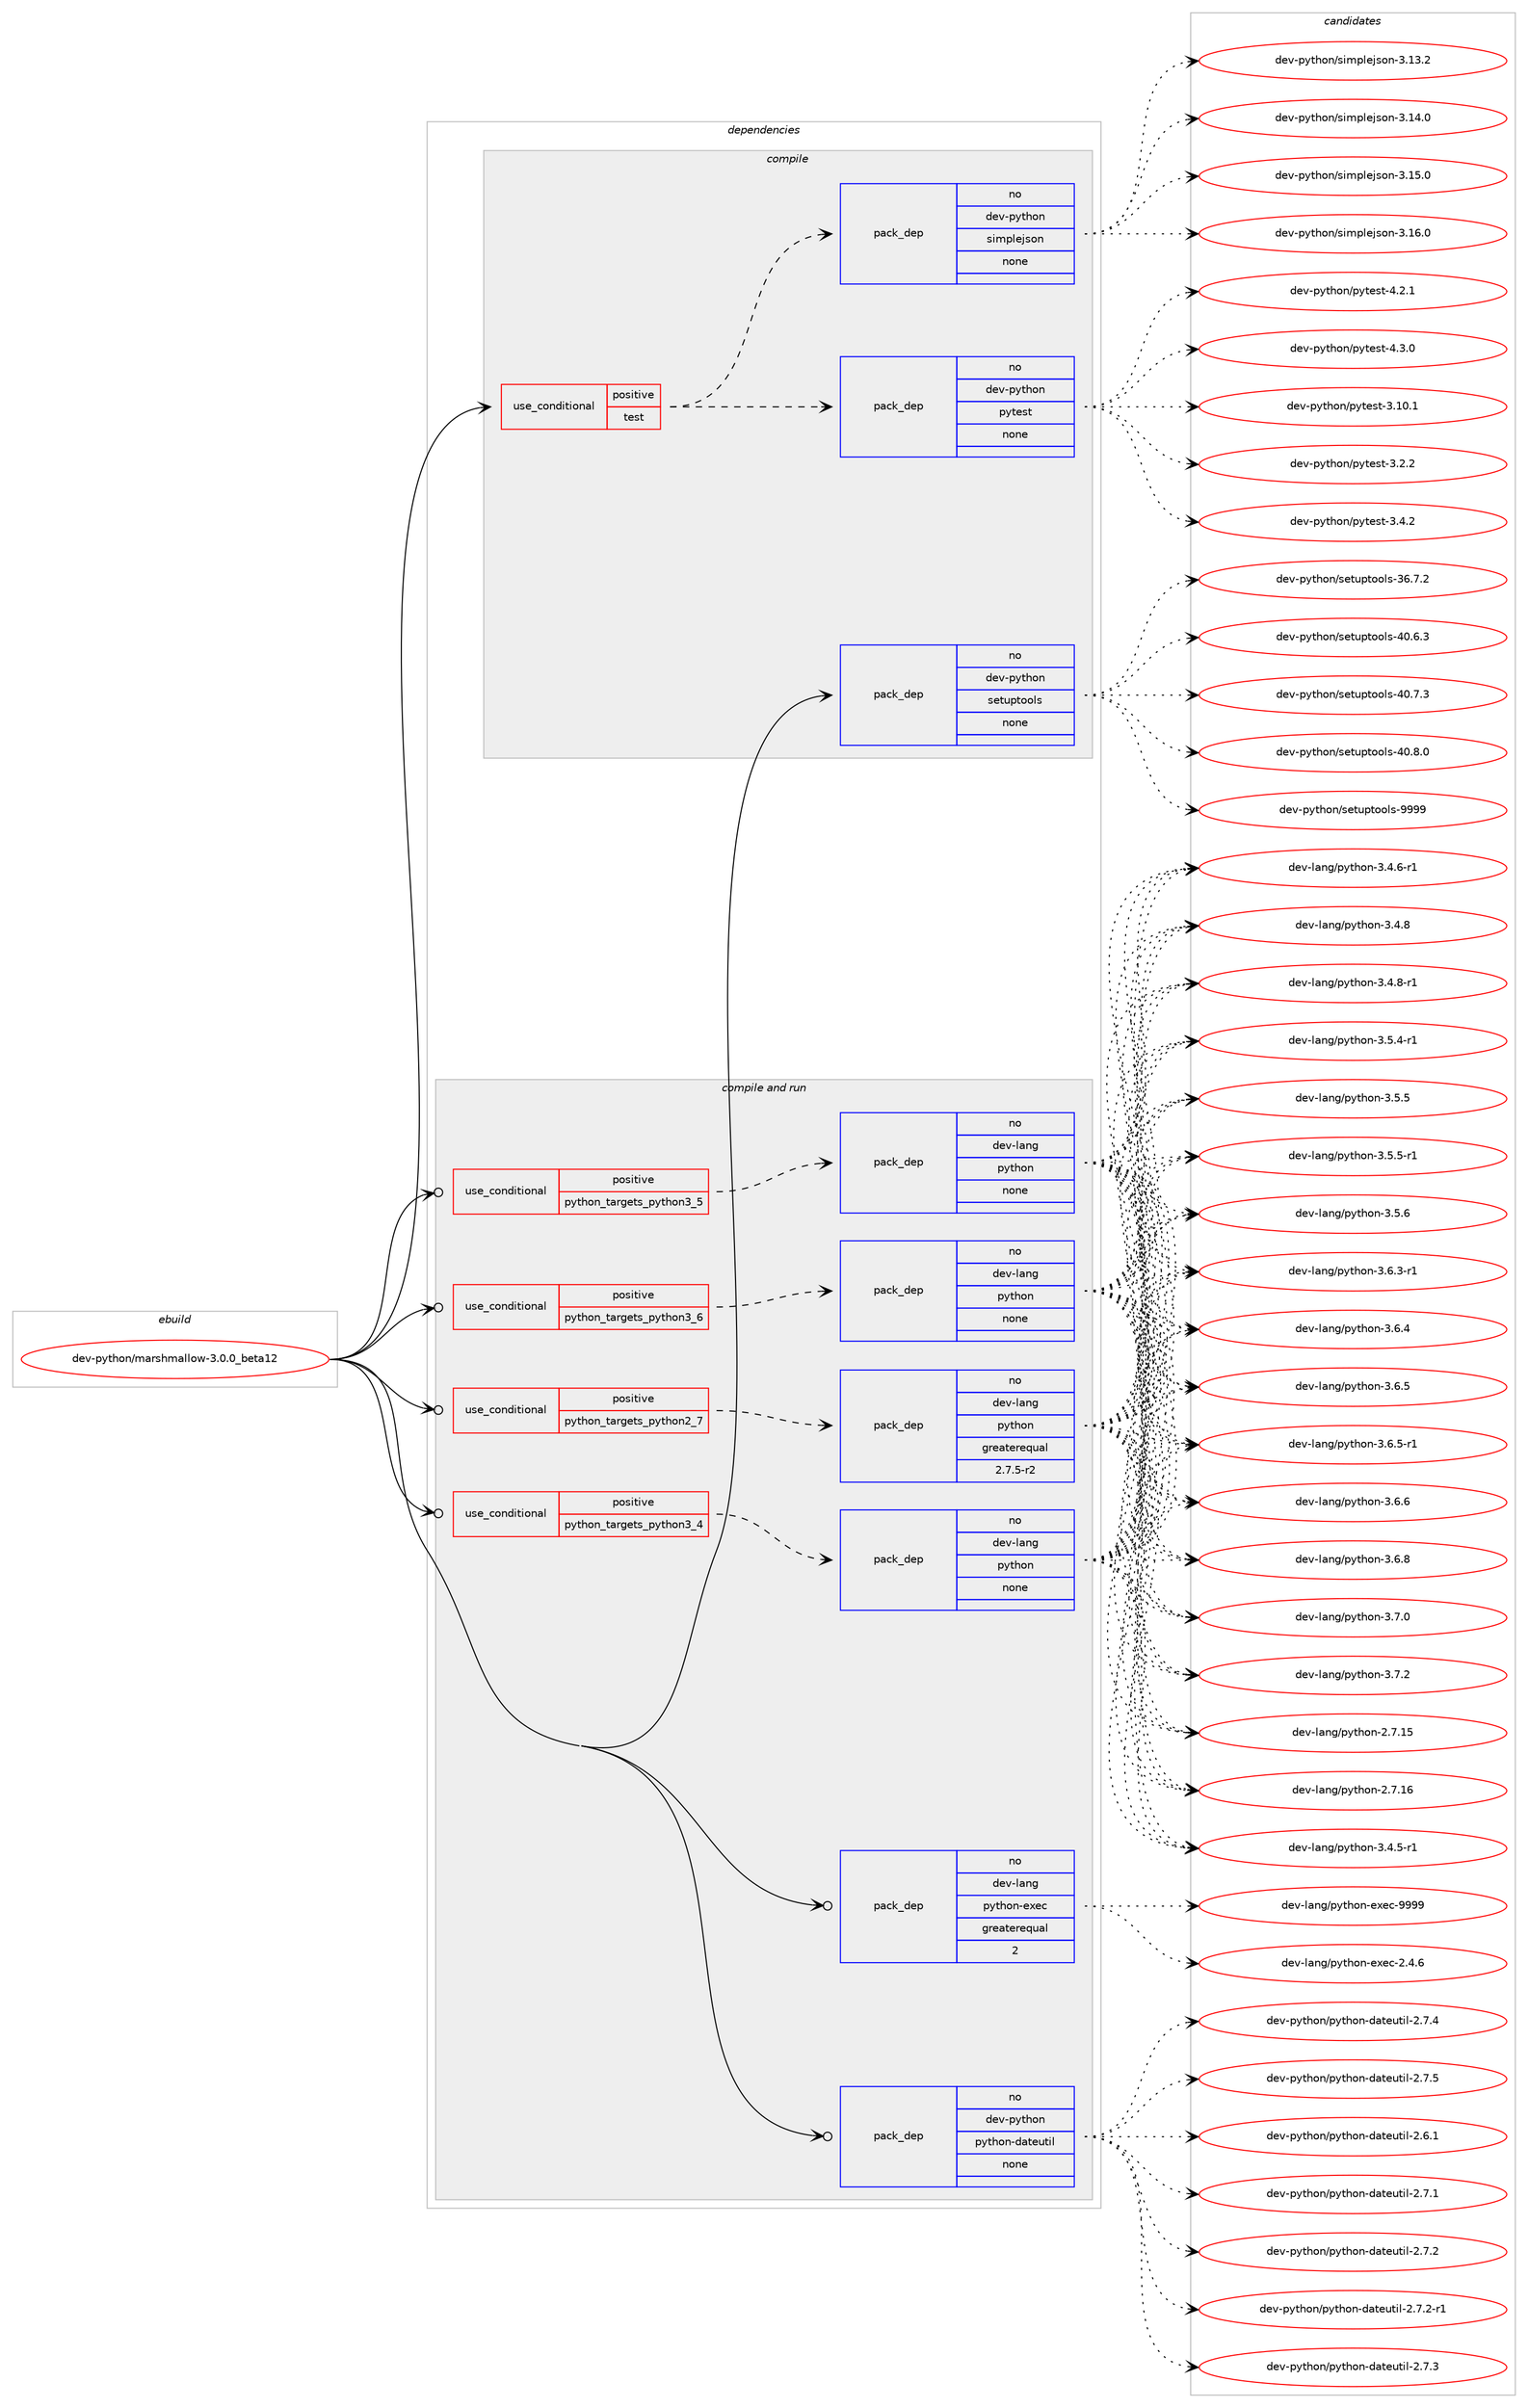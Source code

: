 digraph prolog {

# *************
# Graph options
# *************

newrank=true;
concentrate=true;
compound=true;
graph [rankdir=LR,fontname=Helvetica,fontsize=10,ranksep=1.5];#, ranksep=2.5, nodesep=0.2];
edge  [arrowhead=vee];
node  [fontname=Helvetica,fontsize=10];

# **********
# The ebuild
# **********

subgraph cluster_leftcol {
color=gray;
rank=same;
label=<<i>ebuild</i>>;
id [label="dev-python/marshmallow-3.0.0_beta12", color=red, width=4, href="../dev-python/marshmallow-3.0.0_beta12.svg"];
}

# ****************
# The dependencies
# ****************

subgraph cluster_midcol {
color=gray;
label=<<i>dependencies</i>>;
subgraph cluster_compile {
fillcolor="#eeeeee";
style=filled;
label=<<i>compile</i>>;
subgraph cond377297 {
dependency1418273 [label=<<TABLE BORDER="0" CELLBORDER="1" CELLSPACING="0" CELLPADDING="4"><TR><TD ROWSPAN="3" CELLPADDING="10">use_conditional</TD></TR><TR><TD>positive</TD></TR><TR><TD>test</TD></TR></TABLE>>, shape=none, color=red];
subgraph pack1017703 {
dependency1418274 [label=<<TABLE BORDER="0" CELLBORDER="1" CELLSPACING="0" CELLPADDING="4" WIDTH="220"><TR><TD ROWSPAN="6" CELLPADDING="30">pack_dep</TD></TR><TR><TD WIDTH="110">no</TD></TR><TR><TD>dev-python</TD></TR><TR><TD>pytest</TD></TR><TR><TD>none</TD></TR><TR><TD></TD></TR></TABLE>>, shape=none, color=blue];
}
dependency1418273:e -> dependency1418274:w [weight=20,style="dashed",arrowhead="vee"];
subgraph pack1017704 {
dependency1418275 [label=<<TABLE BORDER="0" CELLBORDER="1" CELLSPACING="0" CELLPADDING="4" WIDTH="220"><TR><TD ROWSPAN="6" CELLPADDING="30">pack_dep</TD></TR><TR><TD WIDTH="110">no</TD></TR><TR><TD>dev-python</TD></TR><TR><TD>simplejson</TD></TR><TR><TD>none</TD></TR><TR><TD></TD></TR></TABLE>>, shape=none, color=blue];
}
dependency1418273:e -> dependency1418275:w [weight=20,style="dashed",arrowhead="vee"];
}
id:e -> dependency1418273:w [weight=20,style="solid",arrowhead="vee"];
subgraph pack1017705 {
dependency1418276 [label=<<TABLE BORDER="0" CELLBORDER="1" CELLSPACING="0" CELLPADDING="4" WIDTH="220"><TR><TD ROWSPAN="6" CELLPADDING="30">pack_dep</TD></TR><TR><TD WIDTH="110">no</TD></TR><TR><TD>dev-python</TD></TR><TR><TD>setuptools</TD></TR><TR><TD>none</TD></TR><TR><TD></TD></TR></TABLE>>, shape=none, color=blue];
}
id:e -> dependency1418276:w [weight=20,style="solid",arrowhead="vee"];
}
subgraph cluster_compileandrun {
fillcolor="#eeeeee";
style=filled;
label=<<i>compile and run</i>>;
subgraph cond377298 {
dependency1418277 [label=<<TABLE BORDER="0" CELLBORDER="1" CELLSPACING="0" CELLPADDING="4"><TR><TD ROWSPAN="3" CELLPADDING="10">use_conditional</TD></TR><TR><TD>positive</TD></TR><TR><TD>python_targets_python2_7</TD></TR></TABLE>>, shape=none, color=red];
subgraph pack1017706 {
dependency1418278 [label=<<TABLE BORDER="0" CELLBORDER="1" CELLSPACING="0" CELLPADDING="4" WIDTH="220"><TR><TD ROWSPAN="6" CELLPADDING="30">pack_dep</TD></TR><TR><TD WIDTH="110">no</TD></TR><TR><TD>dev-lang</TD></TR><TR><TD>python</TD></TR><TR><TD>greaterequal</TD></TR><TR><TD>2.7.5-r2</TD></TR></TABLE>>, shape=none, color=blue];
}
dependency1418277:e -> dependency1418278:w [weight=20,style="dashed",arrowhead="vee"];
}
id:e -> dependency1418277:w [weight=20,style="solid",arrowhead="odotvee"];
subgraph cond377299 {
dependency1418279 [label=<<TABLE BORDER="0" CELLBORDER="1" CELLSPACING="0" CELLPADDING="4"><TR><TD ROWSPAN="3" CELLPADDING="10">use_conditional</TD></TR><TR><TD>positive</TD></TR><TR><TD>python_targets_python3_4</TD></TR></TABLE>>, shape=none, color=red];
subgraph pack1017707 {
dependency1418280 [label=<<TABLE BORDER="0" CELLBORDER="1" CELLSPACING="0" CELLPADDING="4" WIDTH="220"><TR><TD ROWSPAN="6" CELLPADDING="30">pack_dep</TD></TR><TR><TD WIDTH="110">no</TD></TR><TR><TD>dev-lang</TD></TR><TR><TD>python</TD></TR><TR><TD>none</TD></TR><TR><TD></TD></TR></TABLE>>, shape=none, color=blue];
}
dependency1418279:e -> dependency1418280:w [weight=20,style="dashed",arrowhead="vee"];
}
id:e -> dependency1418279:w [weight=20,style="solid",arrowhead="odotvee"];
subgraph cond377300 {
dependency1418281 [label=<<TABLE BORDER="0" CELLBORDER="1" CELLSPACING="0" CELLPADDING="4"><TR><TD ROWSPAN="3" CELLPADDING="10">use_conditional</TD></TR><TR><TD>positive</TD></TR><TR><TD>python_targets_python3_5</TD></TR></TABLE>>, shape=none, color=red];
subgraph pack1017708 {
dependency1418282 [label=<<TABLE BORDER="0" CELLBORDER="1" CELLSPACING="0" CELLPADDING="4" WIDTH="220"><TR><TD ROWSPAN="6" CELLPADDING="30">pack_dep</TD></TR><TR><TD WIDTH="110">no</TD></TR><TR><TD>dev-lang</TD></TR><TR><TD>python</TD></TR><TR><TD>none</TD></TR><TR><TD></TD></TR></TABLE>>, shape=none, color=blue];
}
dependency1418281:e -> dependency1418282:w [weight=20,style="dashed",arrowhead="vee"];
}
id:e -> dependency1418281:w [weight=20,style="solid",arrowhead="odotvee"];
subgraph cond377301 {
dependency1418283 [label=<<TABLE BORDER="0" CELLBORDER="1" CELLSPACING="0" CELLPADDING="4"><TR><TD ROWSPAN="3" CELLPADDING="10">use_conditional</TD></TR><TR><TD>positive</TD></TR><TR><TD>python_targets_python3_6</TD></TR></TABLE>>, shape=none, color=red];
subgraph pack1017709 {
dependency1418284 [label=<<TABLE BORDER="0" CELLBORDER="1" CELLSPACING="0" CELLPADDING="4" WIDTH="220"><TR><TD ROWSPAN="6" CELLPADDING="30">pack_dep</TD></TR><TR><TD WIDTH="110">no</TD></TR><TR><TD>dev-lang</TD></TR><TR><TD>python</TD></TR><TR><TD>none</TD></TR><TR><TD></TD></TR></TABLE>>, shape=none, color=blue];
}
dependency1418283:e -> dependency1418284:w [weight=20,style="dashed",arrowhead="vee"];
}
id:e -> dependency1418283:w [weight=20,style="solid",arrowhead="odotvee"];
subgraph pack1017710 {
dependency1418285 [label=<<TABLE BORDER="0" CELLBORDER="1" CELLSPACING="0" CELLPADDING="4" WIDTH="220"><TR><TD ROWSPAN="6" CELLPADDING="30">pack_dep</TD></TR><TR><TD WIDTH="110">no</TD></TR><TR><TD>dev-lang</TD></TR><TR><TD>python-exec</TD></TR><TR><TD>greaterequal</TD></TR><TR><TD>2</TD></TR></TABLE>>, shape=none, color=blue];
}
id:e -> dependency1418285:w [weight=20,style="solid",arrowhead="odotvee"];
subgraph pack1017711 {
dependency1418286 [label=<<TABLE BORDER="0" CELLBORDER="1" CELLSPACING="0" CELLPADDING="4" WIDTH="220"><TR><TD ROWSPAN="6" CELLPADDING="30">pack_dep</TD></TR><TR><TD WIDTH="110">no</TD></TR><TR><TD>dev-python</TD></TR><TR><TD>python-dateutil</TD></TR><TR><TD>none</TD></TR><TR><TD></TD></TR></TABLE>>, shape=none, color=blue];
}
id:e -> dependency1418286:w [weight=20,style="solid",arrowhead="odotvee"];
}
subgraph cluster_run {
fillcolor="#eeeeee";
style=filled;
label=<<i>run</i>>;
}
}

# **************
# The candidates
# **************

subgraph cluster_choices {
rank=same;
color=gray;
label=<<i>candidates</i>>;

subgraph choice1017703 {
color=black;
nodesep=1;
choice100101118451121211161041111104711212111610111511645514649484649 [label="dev-python/pytest-3.10.1", color=red, width=4,href="../dev-python/pytest-3.10.1.svg"];
choice1001011184511212111610411111047112121116101115116455146504650 [label="dev-python/pytest-3.2.2", color=red, width=4,href="../dev-python/pytest-3.2.2.svg"];
choice1001011184511212111610411111047112121116101115116455146524650 [label="dev-python/pytest-3.4.2", color=red, width=4,href="../dev-python/pytest-3.4.2.svg"];
choice1001011184511212111610411111047112121116101115116455246504649 [label="dev-python/pytest-4.2.1", color=red, width=4,href="../dev-python/pytest-4.2.1.svg"];
choice1001011184511212111610411111047112121116101115116455246514648 [label="dev-python/pytest-4.3.0", color=red, width=4,href="../dev-python/pytest-4.3.0.svg"];
dependency1418274:e -> choice100101118451121211161041111104711212111610111511645514649484649:w [style=dotted,weight="100"];
dependency1418274:e -> choice1001011184511212111610411111047112121116101115116455146504650:w [style=dotted,weight="100"];
dependency1418274:e -> choice1001011184511212111610411111047112121116101115116455146524650:w [style=dotted,weight="100"];
dependency1418274:e -> choice1001011184511212111610411111047112121116101115116455246504649:w [style=dotted,weight="100"];
dependency1418274:e -> choice1001011184511212111610411111047112121116101115116455246514648:w [style=dotted,weight="100"];
}
subgraph choice1017704 {
color=black;
nodesep=1;
choice100101118451121211161041111104711510510911210810110611511111045514649514650 [label="dev-python/simplejson-3.13.2", color=red, width=4,href="../dev-python/simplejson-3.13.2.svg"];
choice100101118451121211161041111104711510510911210810110611511111045514649524648 [label="dev-python/simplejson-3.14.0", color=red, width=4,href="../dev-python/simplejson-3.14.0.svg"];
choice100101118451121211161041111104711510510911210810110611511111045514649534648 [label="dev-python/simplejson-3.15.0", color=red, width=4,href="../dev-python/simplejson-3.15.0.svg"];
choice100101118451121211161041111104711510510911210810110611511111045514649544648 [label="dev-python/simplejson-3.16.0", color=red, width=4,href="../dev-python/simplejson-3.16.0.svg"];
dependency1418275:e -> choice100101118451121211161041111104711510510911210810110611511111045514649514650:w [style=dotted,weight="100"];
dependency1418275:e -> choice100101118451121211161041111104711510510911210810110611511111045514649524648:w [style=dotted,weight="100"];
dependency1418275:e -> choice100101118451121211161041111104711510510911210810110611511111045514649534648:w [style=dotted,weight="100"];
dependency1418275:e -> choice100101118451121211161041111104711510510911210810110611511111045514649544648:w [style=dotted,weight="100"];
}
subgraph choice1017705 {
color=black;
nodesep=1;
choice100101118451121211161041111104711510111611711211611111110811545515446554650 [label="dev-python/setuptools-36.7.2", color=red, width=4,href="../dev-python/setuptools-36.7.2.svg"];
choice100101118451121211161041111104711510111611711211611111110811545524846544651 [label="dev-python/setuptools-40.6.3", color=red, width=4,href="../dev-python/setuptools-40.6.3.svg"];
choice100101118451121211161041111104711510111611711211611111110811545524846554651 [label="dev-python/setuptools-40.7.3", color=red, width=4,href="../dev-python/setuptools-40.7.3.svg"];
choice100101118451121211161041111104711510111611711211611111110811545524846564648 [label="dev-python/setuptools-40.8.0", color=red, width=4,href="../dev-python/setuptools-40.8.0.svg"];
choice10010111845112121116104111110471151011161171121161111111081154557575757 [label="dev-python/setuptools-9999", color=red, width=4,href="../dev-python/setuptools-9999.svg"];
dependency1418276:e -> choice100101118451121211161041111104711510111611711211611111110811545515446554650:w [style=dotted,weight="100"];
dependency1418276:e -> choice100101118451121211161041111104711510111611711211611111110811545524846544651:w [style=dotted,weight="100"];
dependency1418276:e -> choice100101118451121211161041111104711510111611711211611111110811545524846554651:w [style=dotted,weight="100"];
dependency1418276:e -> choice100101118451121211161041111104711510111611711211611111110811545524846564648:w [style=dotted,weight="100"];
dependency1418276:e -> choice10010111845112121116104111110471151011161171121161111111081154557575757:w [style=dotted,weight="100"];
}
subgraph choice1017706 {
color=black;
nodesep=1;
choice10010111845108971101034711212111610411111045504655464953 [label="dev-lang/python-2.7.15", color=red, width=4,href="../dev-lang/python-2.7.15.svg"];
choice10010111845108971101034711212111610411111045504655464954 [label="dev-lang/python-2.7.16", color=red, width=4,href="../dev-lang/python-2.7.16.svg"];
choice1001011184510897110103471121211161041111104551465246534511449 [label="dev-lang/python-3.4.5-r1", color=red, width=4,href="../dev-lang/python-3.4.5-r1.svg"];
choice1001011184510897110103471121211161041111104551465246544511449 [label="dev-lang/python-3.4.6-r1", color=red, width=4,href="../dev-lang/python-3.4.6-r1.svg"];
choice100101118451089711010347112121116104111110455146524656 [label="dev-lang/python-3.4.8", color=red, width=4,href="../dev-lang/python-3.4.8.svg"];
choice1001011184510897110103471121211161041111104551465246564511449 [label="dev-lang/python-3.4.8-r1", color=red, width=4,href="../dev-lang/python-3.4.8-r1.svg"];
choice1001011184510897110103471121211161041111104551465346524511449 [label="dev-lang/python-3.5.4-r1", color=red, width=4,href="../dev-lang/python-3.5.4-r1.svg"];
choice100101118451089711010347112121116104111110455146534653 [label="dev-lang/python-3.5.5", color=red, width=4,href="../dev-lang/python-3.5.5.svg"];
choice1001011184510897110103471121211161041111104551465346534511449 [label="dev-lang/python-3.5.5-r1", color=red, width=4,href="../dev-lang/python-3.5.5-r1.svg"];
choice100101118451089711010347112121116104111110455146534654 [label="dev-lang/python-3.5.6", color=red, width=4,href="../dev-lang/python-3.5.6.svg"];
choice1001011184510897110103471121211161041111104551465446514511449 [label="dev-lang/python-3.6.3-r1", color=red, width=4,href="../dev-lang/python-3.6.3-r1.svg"];
choice100101118451089711010347112121116104111110455146544652 [label="dev-lang/python-3.6.4", color=red, width=4,href="../dev-lang/python-3.6.4.svg"];
choice100101118451089711010347112121116104111110455146544653 [label="dev-lang/python-3.6.5", color=red, width=4,href="../dev-lang/python-3.6.5.svg"];
choice1001011184510897110103471121211161041111104551465446534511449 [label="dev-lang/python-3.6.5-r1", color=red, width=4,href="../dev-lang/python-3.6.5-r1.svg"];
choice100101118451089711010347112121116104111110455146544654 [label="dev-lang/python-3.6.6", color=red, width=4,href="../dev-lang/python-3.6.6.svg"];
choice100101118451089711010347112121116104111110455146544656 [label="dev-lang/python-3.6.8", color=red, width=4,href="../dev-lang/python-3.6.8.svg"];
choice100101118451089711010347112121116104111110455146554648 [label="dev-lang/python-3.7.0", color=red, width=4,href="../dev-lang/python-3.7.0.svg"];
choice100101118451089711010347112121116104111110455146554650 [label="dev-lang/python-3.7.2", color=red, width=4,href="../dev-lang/python-3.7.2.svg"];
dependency1418278:e -> choice10010111845108971101034711212111610411111045504655464953:w [style=dotted,weight="100"];
dependency1418278:e -> choice10010111845108971101034711212111610411111045504655464954:w [style=dotted,weight="100"];
dependency1418278:e -> choice1001011184510897110103471121211161041111104551465246534511449:w [style=dotted,weight="100"];
dependency1418278:e -> choice1001011184510897110103471121211161041111104551465246544511449:w [style=dotted,weight="100"];
dependency1418278:e -> choice100101118451089711010347112121116104111110455146524656:w [style=dotted,weight="100"];
dependency1418278:e -> choice1001011184510897110103471121211161041111104551465246564511449:w [style=dotted,weight="100"];
dependency1418278:e -> choice1001011184510897110103471121211161041111104551465346524511449:w [style=dotted,weight="100"];
dependency1418278:e -> choice100101118451089711010347112121116104111110455146534653:w [style=dotted,weight="100"];
dependency1418278:e -> choice1001011184510897110103471121211161041111104551465346534511449:w [style=dotted,weight="100"];
dependency1418278:e -> choice100101118451089711010347112121116104111110455146534654:w [style=dotted,weight="100"];
dependency1418278:e -> choice1001011184510897110103471121211161041111104551465446514511449:w [style=dotted,weight="100"];
dependency1418278:e -> choice100101118451089711010347112121116104111110455146544652:w [style=dotted,weight="100"];
dependency1418278:e -> choice100101118451089711010347112121116104111110455146544653:w [style=dotted,weight="100"];
dependency1418278:e -> choice1001011184510897110103471121211161041111104551465446534511449:w [style=dotted,weight="100"];
dependency1418278:e -> choice100101118451089711010347112121116104111110455146544654:w [style=dotted,weight="100"];
dependency1418278:e -> choice100101118451089711010347112121116104111110455146544656:w [style=dotted,weight="100"];
dependency1418278:e -> choice100101118451089711010347112121116104111110455146554648:w [style=dotted,weight="100"];
dependency1418278:e -> choice100101118451089711010347112121116104111110455146554650:w [style=dotted,weight="100"];
}
subgraph choice1017707 {
color=black;
nodesep=1;
choice10010111845108971101034711212111610411111045504655464953 [label="dev-lang/python-2.7.15", color=red, width=4,href="../dev-lang/python-2.7.15.svg"];
choice10010111845108971101034711212111610411111045504655464954 [label="dev-lang/python-2.7.16", color=red, width=4,href="../dev-lang/python-2.7.16.svg"];
choice1001011184510897110103471121211161041111104551465246534511449 [label="dev-lang/python-3.4.5-r1", color=red, width=4,href="../dev-lang/python-3.4.5-r1.svg"];
choice1001011184510897110103471121211161041111104551465246544511449 [label="dev-lang/python-3.4.6-r1", color=red, width=4,href="../dev-lang/python-3.4.6-r1.svg"];
choice100101118451089711010347112121116104111110455146524656 [label="dev-lang/python-3.4.8", color=red, width=4,href="../dev-lang/python-3.4.8.svg"];
choice1001011184510897110103471121211161041111104551465246564511449 [label="dev-lang/python-3.4.8-r1", color=red, width=4,href="../dev-lang/python-3.4.8-r1.svg"];
choice1001011184510897110103471121211161041111104551465346524511449 [label="dev-lang/python-3.5.4-r1", color=red, width=4,href="../dev-lang/python-3.5.4-r1.svg"];
choice100101118451089711010347112121116104111110455146534653 [label="dev-lang/python-3.5.5", color=red, width=4,href="../dev-lang/python-3.5.5.svg"];
choice1001011184510897110103471121211161041111104551465346534511449 [label="dev-lang/python-3.5.5-r1", color=red, width=4,href="../dev-lang/python-3.5.5-r1.svg"];
choice100101118451089711010347112121116104111110455146534654 [label="dev-lang/python-3.5.6", color=red, width=4,href="../dev-lang/python-3.5.6.svg"];
choice1001011184510897110103471121211161041111104551465446514511449 [label="dev-lang/python-3.6.3-r1", color=red, width=4,href="../dev-lang/python-3.6.3-r1.svg"];
choice100101118451089711010347112121116104111110455146544652 [label="dev-lang/python-3.6.4", color=red, width=4,href="../dev-lang/python-3.6.4.svg"];
choice100101118451089711010347112121116104111110455146544653 [label="dev-lang/python-3.6.5", color=red, width=4,href="../dev-lang/python-3.6.5.svg"];
choice1001011184510897110103471121211161041111104551465446534511449 [label="dev-lang/python-3.6.5-r1", color=red, width=4,href="../dev-lang/python-3.6.5-r1.svg"];
choice100101118451089711010347112121116104111110455146544654 [label="dev-lang/python-3.6.6", color=red, width=4,href="../dev-lang/python-3.6.6.svg"];
choice100101118451089711010347112121116104111110455146544656 [label="dev-lang/python-3.6.8", color=red, width=4,href="../dev-lang/python-3.6.8.svg"];
choice100101118451089711010347112121116104111110455146554648 [label="dev-lang/python-3.7.0", color=red, width=4,href="../dev-lang/python-3.7.0.svg"];
choice100101118451089711010347112121116104111110455146554650 [label="dev-lang/python-3.7.2", color=red, width=4,href="../dev-lang/python-3.7.2.svg"];
dependency1418280:e -> choice10010111845108971101034711212111610411111045504655464953:w [style=dotted,weight="100"];
dependency1418280:e -> choice10010111845108971101034711212111610411111045504655464954:w [style=dotted,weight="100"];
dependency1418280:e -> choice1001011184510897110103471121211161041111104551465246534511449:w [style=dotted,weight="100"];
dependency1418280:e -> choice1001011184510897110103471121211161041111104551465246544511449:w [style=dotted,weight="100"];
dependency1418280:e -> choice100101118451089711010347112121116104111110455146524656:w [style=dotted,weight="100"];
dependency1418280:e -> choice1001011184510897110103471121211161041111104551465246564511449:w [style=dotted,weight="100"];
dependency1418280:e -> choice1001011184510897110103471121211161041111104551465346524511449:w [style=dotted,weight="100"];
dependency1418280:e -> choice100101118451089711010347112121116104111110455146534653:w [style=dotted,weight="100"];
dependency1418280:e -> choice1001011184510897110103471121211161041111104551465346534511449:w [style=dotted,weight="100"];
dependency1418280:e -> choice100101118451089711010347112121116104111110455146534654:w [style=dotted,weight="100"];
dependency1418280:e -> choice1001011184510897110103471121211161041111104551465446514511449:w [style=dotted,weight="100"];
dependency1418280:e -> choice100101118451089711010347112121116104111110455146544652:w [style=dotted,weight="100"];
dependency1418280:e -> choice100101118451089711010347112121116104111110455146544653:w [style=dotted,weight="100"];
dependency1418280:e -> choice1001011184510897110103471121211161041111104551465446534511449:w [style=dotted,weight="100"];
dependency1418280:e -> choice100101118451089711010347112121116104111110455146544654:w [style=dotted,weight="100"];
dependency1418280:e -> choice100101118451089711010347112121116104111110455146544656:w [style=dotted,weight="100"];
dependency1418280:e -> choice100101118451089711010347112121116104111110455146554648:w [style=dotted,weight="100"];
dependency1418280:e -> choice100101118451089711010347112121116104111110455146554650:w [style=dotted,weight="100"];
}
subgraph choice1017708 {
color=black;
nodesep=1;
choice10010111845108971101034711212111610411111045504655464953 [label="dev-lang/python-2.7.15", color=red, width=4,href="../dev-lang/python-2.7.15.svg"];
choice10010111845108971101034711212111610411111045504655464954 [label="dev-lang/python-2.7.16", color=red, width=4,href="../dev-lang/python-2.7.16.svg"];
choice1001011184510897110103471121211161041111104551465246534511449 [label="dev-lang/python-3.4.5-r1", color=red, width=4,href="../dev-lang/python-3.4.5-r1.svg"];
choice1001011184510897110103471121211161041111104551465246544511449 [label="dev-lang/python-3.4.6-r1", color=red, width=4,href="../dev-lang/python-3.4.6-r1.svg"];
choice100101118451089711010347112121116104111110455146524656 [label="dev-lang/python-3.4.8", color=red, width=4,href="../dev-lang/python-3.4.8.svg"];
choice1001011184510897110103471121211161041111104551465246564511449 [label="dev-lang/python-3.4.8-r1", color=red, width=4,href="../dev-lang/python-3.4.8-r1.svg"];
choice1001011184510897110103471121211161041111104551465346524511449 [label="dev-lang/python-3.5.4-r1", color=red, width=4,href="../dev-lang/python-3.5.4-r1.svg"];
choice100101118451089711010347112121116104111110455146534653 [label="dev-lang/python-3.5.5", color=red, width=4,href="../dev-lang/python-3.5.5.svg"];
choice1001011184510897110103471121211161041111104551465346534511449 [label="dev-lang/python-3.5.5-r1", color=red, width=4,href="../dev-lang/python-3.5.5-r1.svg"];
choice100101118451089711010347112121116104111110455146534654 [label="dev-lang/python-3.5.6", color=red, width=4,href="../dev-lang/python-3.5.6.svg"];
choice1001011184510897110103471121211161041111104551465446514511449 [label="dev-lang/python-3.6.3-r1", color=red, width=4,href="../dev-lang/python-3.6.3-r1.svg"];
choice100101118451089711010347112121116104111110455146544652 [label="dev-lang/python-3.6.4", color=red, width=4,href="../dev-lang/python-3.6.4.svg"];
choice100101118451089711010347112121116104111110455146544653 [label="dev-lang/python-3.6.5", color=red, width=4,href="../dev-lang/python-3.6.5.svg"];
choice1001011184510897110103471121211161041111104551465446534511449 [label="dev-lang/python-3.6.5-r1", color=red, width=4,href="../dev-lang/python-3.6.5-r1.svg"];
choice100101118451089711010347112121116104111110455146544654 [label="dev-lang/python-3.6.6", color=red, width=4,href="../dev-lang/python-3.6.6.svg"];
choice100101118451089711010347112121116104111110455146544656 [label="dev-lang/python-3.6.8", color=red, width=4,href="../dev-lang/python-3.6.8.svg"];
choice100101118451089711010347112121116104111110455146554648 [label="dev-lang/python-3.7.0", color=red, width=4,href="../dev-lang/python-3.7.0.svg"];
choice100101118451089711010347112121116104111110455146554650 [label="dev-lang/python-3.7.2", color=red, width=4,href="../dev-lang/python-3.7.2.svg"];
dependency1418282:e -> choice10010111845108971101034711212111610411111045504655464953:w [style=dotted,weight="100"];
dependency1418282:e -> choice10010111845108971101034711212111610411111045504655464954:w [style=dotted,weight="100"];
dependency1418282:e -> choice1001011184510897110103471121211161041111104551465246534511449:w [style=dotted,weight="100"];
dependency1418282:e -> choice1001011184510897110103471121211161041111104551465246544511449:w [style=dotted,weight="100"];
dependency1418282:e -> choice100101118451089711010347112121116104111110455146524656:w [style=dotted,weight="100"];
dependency1418282:e -> choice1001011184510897110103471121211161041111104551465246564511449:w [style=dotted,weight="100"];
dependency1418282:e -> choice1001011184510897110103471121211161041111104551465346524511449:w [style=dotted,weight="100"];
dependency1418282:e -> choice100101118451089711010347112121116104111110455146534653:w [style=dotted,weight="100"];
dependency1418282:e -> choice1001011184510897110103471121211161041111104551465346534511449:w [style=dotted,weight="100"];
dependency1418282:e -> choice100101118451089711010347112121116104111110455146534654:w [style=dotted,weight="100"];
dependency1418282:e -> choice1001011184510897110103471121211161041111104551465446514511449:w [style=dotted,weight="100"];
dependency1418282:e -> choice100101118451089711010347112121116104111110455146544652:w [style=dotted,weight="100"];
dependency1418282:e -> choice100101118451089711010347112121116104111110455146544653:w [style=dotted,weight="100"];
dependency1418282:e -> choice1001011184510897110103471121211161041111104551465446534511449:w [style=dotted,weight="100"];
dependency1418282:e -> choice100101118451089711010347112121116104111110455146544654:w [style=dotted,weight="100"];
dependency1418282:e -> choice100101118451089711010347112121116104111110455146544656:w [style=dotted,weight="100"];
dependency1418282:e -> choice100101118451089711010347112121116104111110455146554648:w [style=dotted,weight="100"];
dependency1418282:e -> choice100101118451089711010347112121116104111110455146554650:w [style=dotted,weight="100"];
}
subgraph choice1017709 {
color=black;
nodesep=1;
choice10010111845108971101034711212111610411111045504655464953 [label="dev-lang/python-2.7.15", color=red, width=4,href="../dev-lang/python-2.7.15.svg"];
choice10010111845108971101034711212111610411111045504655464954 [label="dev-lang/python-2.7.16", color=red, width=4,href="../dev-lang/python-2.7.16.svg"];
choice1001011184510897110103471121211161041111104551465246534511449 [label="dev-lang/python-3.4.5-r1", color=red, width=4,href="../dev-lang/python-3.4.5-r1.svg"];
choice1001011184510897110103471121211161041111104551465246544511449 [label="dev-lang/python-3.4.6-r1", color=red, width=4,href="../dev-lang/python-3.4.6-r1.svg"];
choice100101118451089711010347112121116104111110455146524656 [label="dev-lang/python-3.4.8", color=red, width=4,href="../dev-lang/python-3.4.8.svg"];
choice1001011184510897110103471121211161041111104551465246564511449 [label="dev-lang/python-3.4.8-r1", color=red, width=4,href="../dev-lang/python-3.4.8-r1.svg"];
choice1001011184510897110103471121211161041111104551465346524511449 [label="dev-lang/python-3.5.4-r1", color=red, width=4,href="../dev-lang/python-3.5.4-r1.svg"];
choice100101118451089711010347112121116104111110455146534653 [label="dev-lang/python-3.5.5", color=red, width=4,href="../dev-lang/python-3.5.5.svg"];
choice1001011184510897110103471121211161041111104551465346534511449 [label="dev-lang/python-3.5.5-r1", color=red, width=4,href="../dev-lang/python-3.5.5-r1.svg"];
choice100101118451089711010347112121116104111110455146534654 [label="dev-lang/python-3.5.6", color=red, width=4,href="../dev-lang/python-3.5.6.svg"];
choice1001011184510897110103471121211161041111104551465446514511449 [label="dev-lang/python-3.6.3-r1", color=red, width=4,href="../dev-lang/python-3.6.3-r1.svg"];
choice100101118451089711010347112121116104111110455146544652 [label="dev-lang/python-3.6.4", color=red, width=4,href="../dev-lang/python-3.6.4.svg"];
choice100101118451089711010347112121116104111110455146544653 [label="dev-lang/python-3.6.5", color=red, width=4,href="../dev-lang/python-3.6.5.svg"];
choice1001011184510897110103471121211161041111104551465446534511449 [label="dev-lang/python-3.6.5-r1", color=red, width=4,href="../dev-lang/python-3.6.5-r1.svg"];
choice100101118451089711010347112121116104111110455146544654 [label="dev-lang/python-3.6.6", color=red, width=4,href="../dev-lang/python-3.6.6.svg"];
choice100101118451089711010347112121116104111110455146544656 [label="dev-lang/python-3.6.8", color=red, width=4,href="../dev-lang/python-3.6.8.svg"];
choice100101118451089711010347112121116104111110455146554648 [label="dev-lang/python-3.7.0", color=red, width=4,href="../dev-lang/python-3.7.0.svg"];
choice100101118451089711010347112121116104111110455146554650 [label="dev-lang/python-3.7.2", color=red, width=4,href="../dev-lang/python-3.7.2.svg"];
dependency1418284:e -> choice10010111845108971101034711212111610411111045504655464953:w [style=dotted,weight="100"];
dependency1418284:e -> choice10010111845108971101034711212111610411111045504655464954:w [style=dotted,weight="100"];
dependency1418284:e -> choice1001011184510897110103471121211161041111104551465246534511449:w [style=dotted,weight="100"];
dependency1418284:e -> choice1001011184510897110103471121211161041111104551465246544511449:w [style=dotted,weight="100"];
dependency1418284:e -> choice100101118451089711010347112121116104111110455146524656:w [style=dotted,weight="100"];
dependency1418284:e -> choice1001011184510897110103471121211161041111104551465246564511449:w [style=dotted,weight="100"];
dependency1418284:e -> choice1001011184510897110103471121211161041111104551465346524511449:w [style=dotted,weight="100"];
dependency1418284:e -> choice100101118451089711010347112121116104111110455146534653:w [style=dotted,weight="100"];
dependency1418284:e -> choice1001011184510897110103471121211161041111104551465346534511449:w [style=dotted,weight="100"];
dependency1418284:e -> choice100101118451089711010347112121116104111110455146534654:w [style=dotted,weight="100"];
dependency1418284:e -> choice1001011184510897110103471121211161041111104551465446514511449:w [style=dotted,weight="100"];
dependency1418284:e -> choice100101118451089711010347112121116104111110455146544652:w [style=dotted,weight="100"];
dependency1418284:e -> choice100101118451089711010347112121116104111110455146544653:w [style=dotted,weight="100"];
dependency1418284:e -> choice1001011184510897110103471121211161041111104551465446534511449:w [style=dotted,weight="100"];
dependency1418284:e -> choice100101118451089711010347112121116104111110455146544654:w [style=dotted,weight="100"];
dependency1418284:e -> choice100101118451089711010347112121116104111110455146544656:w [style=dotted,weight="100"];
dependency1418284:e -> choice100101118451089711010347112121116104111110455146554648:w [style=dotted,weight="100"];
dependency1418284:e -> choice100101118451089711010347112121116104111110455146554650:w [style=dotted,weight="100"];
}
subgraph choice1017710 {
color=black;
nodesep=1;
choice1001011184510897110103471121211161041111104510112010199455046524654 [label="dev-lang/python-exec-2.4.6", color=red, width=4,href="../dev-lang/python-exec-2.4.6.svg"];
choice10010111845108971101034711212111610411111045101120101994557575757 [label="dev-lang/python-exec-9999", color=red, width=4,href="../dev-lang/python-exec-9999.svg"];
dependency1418285:e -> choice1001011184510897110103471121211161041111104510112010199455046524654:w [style=dotted,weight="100"];
dependency1418285:e -> choice10010111845108971101034711212111610411111045101120101994557575757:w [style=dotted,weight="100"];
}
subgraph choice1017711 {
color=black;
nodesep=1;
choice10010111845112121116104111110471121211161041111104510097116101117116105108455046544649 [label="dev-python/python-dateutil-2.6.1", color=red, width=4,href="../dev-python/python-dateutil-2.6.1.svg"];
choice10010111845112121116104111110471121211161041111104510097116101117116105108455046554649 [label="dev-python/python-dateutil-2.7.1", color=red, width=4,href="../dev-python/python-dateutil-2.7.1.svg"];
choice10010111845112121116104111110471121211161041111104510097116101117116105108455046554650 [label="dev-python/python-dateutil-2.7.2", color=red, width=4,href="../dev-python/python-dateutil-2.7.2.svg"];
choice100101118451121211161041111104711212111610411111045100971161011171161051084550465546504511449 [label="dev-python/python-dateutil-2.7.2-r1", color=red, width=4,href="../dev-python/python-dateutil-2.7.2-r1.svg"];
choice10010111845112121116104111110471121211161041111104510097116101117116105108455046554651 [label="dev-python/python-dateutil-2.7.3", color=red, width=4,href="../dev-python/python-dateutil-2.7.3.svg"];
choice10010111845112121116104111110471121211161041111104510097116101117116105108455046554652 [label="dev-python/python-dateutil-2.7.4", color=red, width=4,href="../dev-python/python-dateutil-2.7.4.svg"];
choice10010111845112121116104111110471121211161041111104510097116101117116105108455046554653 [label="dev-python/python-dateutil-2.7.5", color=red, width=4,href="../dev-python/python-dateutil-2.7.5.svg"];
dependency1418286:e -> choice10010111845112121116104111110471121211161041111104510097116101117116105108455046544649:w [style=dotted,weight="100"];
dependency1418286:e -> choice10010111845112121116104111110471121211161041111104510097116101117116105108455046554649:w [style=dotted,weight="100"];
dependency1418286:e -> choice10010111845112121116104111110471121211161041111104510097116101117116105108455046554650:w [style=dotted,weight="100"];
dependency1418286:e -> choice100101118451121211161041111104711212111610411111045100971161011171161051084550465546504511449:w [style=dotted,weight="100"];
dependency1418286:e -> choice10010111845112121116104111110471121211161041111104510097116101117116105108455046554651:w [style=dotted,weight="100"];
dependency1418286:e -> choice10010111845112121116104111110471121211161041111104510097116101117116105108455046554652:w [style=dotted,weight="100"];
dependency1418286:e -> choice10010111845112121116104111110471121211161041111104510097116101117116105108455046554653:w [style=dotted,weight="100"];
}
}

}
